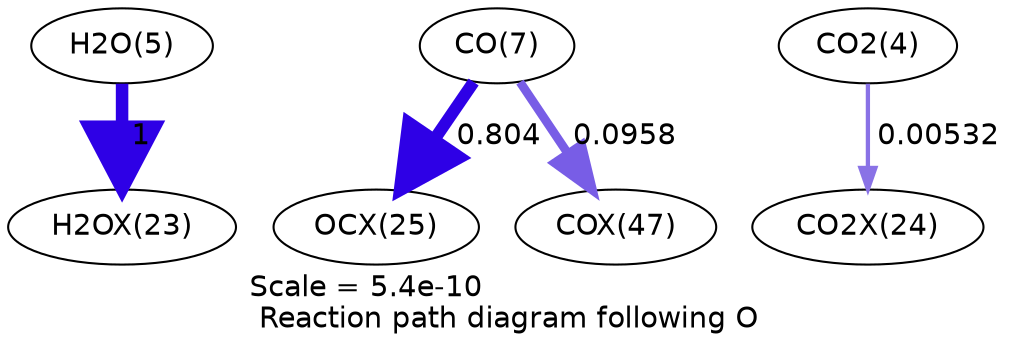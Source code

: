 digraph reaction_paths {
center=1;
s7 -> s26[fontname="Helvetica", penwidth=6, arrowsize=3, color="0.7, 1.5, 0.9"
, label=" 1"];
s9 -> s28[fontname="Helvetica", penwidth=5.84, arrowsize=2.92, color="0.7, 1.3, 0.9"
, label=" 0.804"];
s9 -> s34[fontname="Helvetica", penwidth=4.23, arrowsize=2.11, color="0.7, 0.596, 0.9"
, label=" 0.0958"];
s6 -> s27[fontname="Helvetica", penwidth=2.05, arrowsize=1.02, color="0.7, 0.505, 0.9"
, label=" 0.00532"];
s6 [ fontname="Helvetica", label="CO2(4)"];
s7 [ fontname="Helvetica", label="H2O(5)"];
s9 [ fontname="Helvetica", label="CO(7)"];
s26 [ fontname="Helvetica", label="H2OX(23)"];
s27 [ fontname="Helvetica", label="CO2X(24)"];
s28 [ fontname="Helvetica", label="OCX(25)"];
s34 [ fontname="Helvetica", label="COX(47)"];
 label = "Scale = 5.4e-10\l Reaction path diagram following O";
 fontname = "Helvetica";
}
